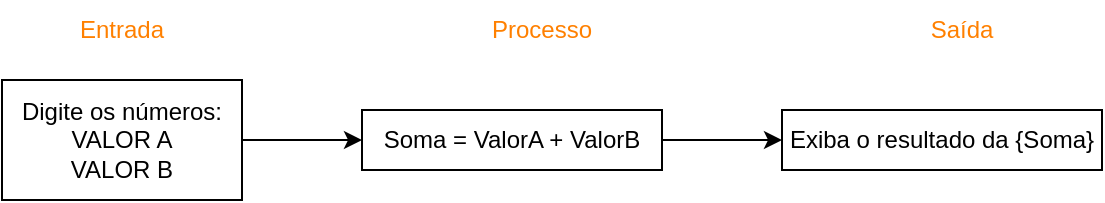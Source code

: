 <mxfile version="26.0.2">
  <diagram name="Página-1" id="0qtDPg-XPkaElGB9iw3Y">
    <mxGraphModel dx="880" dy="434" grid="1" gridSize="10" guides="1" tooltips="1" connect="1" arrows="1" fold="1" page="1" pageScale="1" pageWidth="827" pageHeight="1169" math="0" shadow="0">
      <root>
        <mxCell id="0" />
        <mxCell id="1" parent="0" />
        <mxCell id="zEi2aZbb0SGyR5O4OHdj-1" value="&lt;font style=&quot;color: rgb(255, 128, 0);&quot;&gt;Entrada&lt;/font&gt;" style="text;html=1;align=center;verticalAlign=middle;whiteSpace=wrap;rounded=0;" vertex="1" parent="1">
          <mxGeometry x="40" y="20" width="60" height="30" as="geometry" />
        </mxCell>
        <mxCell id="zEi2aZbb0SGyR5O4OHdj-4" value="" style="edgeStyle=orthogonalEdgeStyle;rounded=0;orthogonalLoop=1;jettySize=auto;html=1;" edge="1" parent="1" source="zEi2aZbb0SGyR5O4OHdj-2" target="zEi2aZbb0SGyR5O4OHdj-3">
          <mxGeometry relative="1" as="geometry" />
        </mxCell>
        <mxCell id="zEi2aZbb0SGyR5O4OHdj-2" value="Digite os números:&lt;div&gt;VALOR A&lt;/div&gt;&lt;div&gt;VALOR B&lt;/div&gt;" style="rounded=0;whiteSpace=wrap;html=1;fillColor=none;" vertex="1" parent="1">
          <mxGeometry x="10" y="60" width="120" height="60" as="geometry" />
        </mxCell>
        <mxCell id="zEi2aZbb0SGyR5O4OHdj-6" value="" style="edgeStyle=orthogonalEdgeStyle;rounded=0;orthogonalLoop=1;jettySize=auto;html=1;" edge="1" parent="1" source="zEi2aZbb0SGyR5O4OHdj-3" target="zEi2aZbb0SGyR5O4OHdj-5">
          <mxGeometry relative="1" as="geometry" />
        </mxCell>
        <mxCell id="zEi2aZbb0SGyR5O4OHdj-3" value="Soma = ValorA + ValorB" style="whiteSpace=wrap;html=1;rounded=0;fillColor=none;" vertex="1" parent="1">
          <mxGeometry x="190" y="75" width="150" height="30" as="geometry" />
        </mxCell>
        <mxCell id="zEi2aZbb0SGyR5O4OHdj-5" value="Exiba o resultado da {Soma}" style="whiteSpace=wrap;html=1;fillColor=none;rounded=0;" vertex="1" parent="1">
          <mxGeometry x="400" y="75" width="160" height="30" as="geometry" />
        </mxCell>
        <mxCell id="zEi2aZbb0SGyR5O4OHdj-7" value="&lt;font style=&quot;color: rgb(255, 128, 0);&quot;&gt;Processo&lt;/font&gt;" style="text;html=1;align=center;verticalAlign=middle;whiteSpace=wrap;rounded=0;" vertex="1" parent="1">
          <mxGeometry x="250" y="20" width="60" height="30" as="geometry" />
        </mxCell>
        <mxCell id="zEi2aZbb0SGyR5O4OHdj-8" value="&lt;font style=&quot;color: rgb(255, 128, 0);&quot;&gt;Saída&lt;/font&gt;" style="text;html=1;align=center;verticalAlign=middle;whiteSpace=wrap;rounded=0;" vertex="1" parent="1">
          <mxGeometry x="460" y="20" width="60" height="30" as="geometry" />
        </mxCell>
      </root>
    </mxGraphModel>
  </diagram>
</mxfile>

